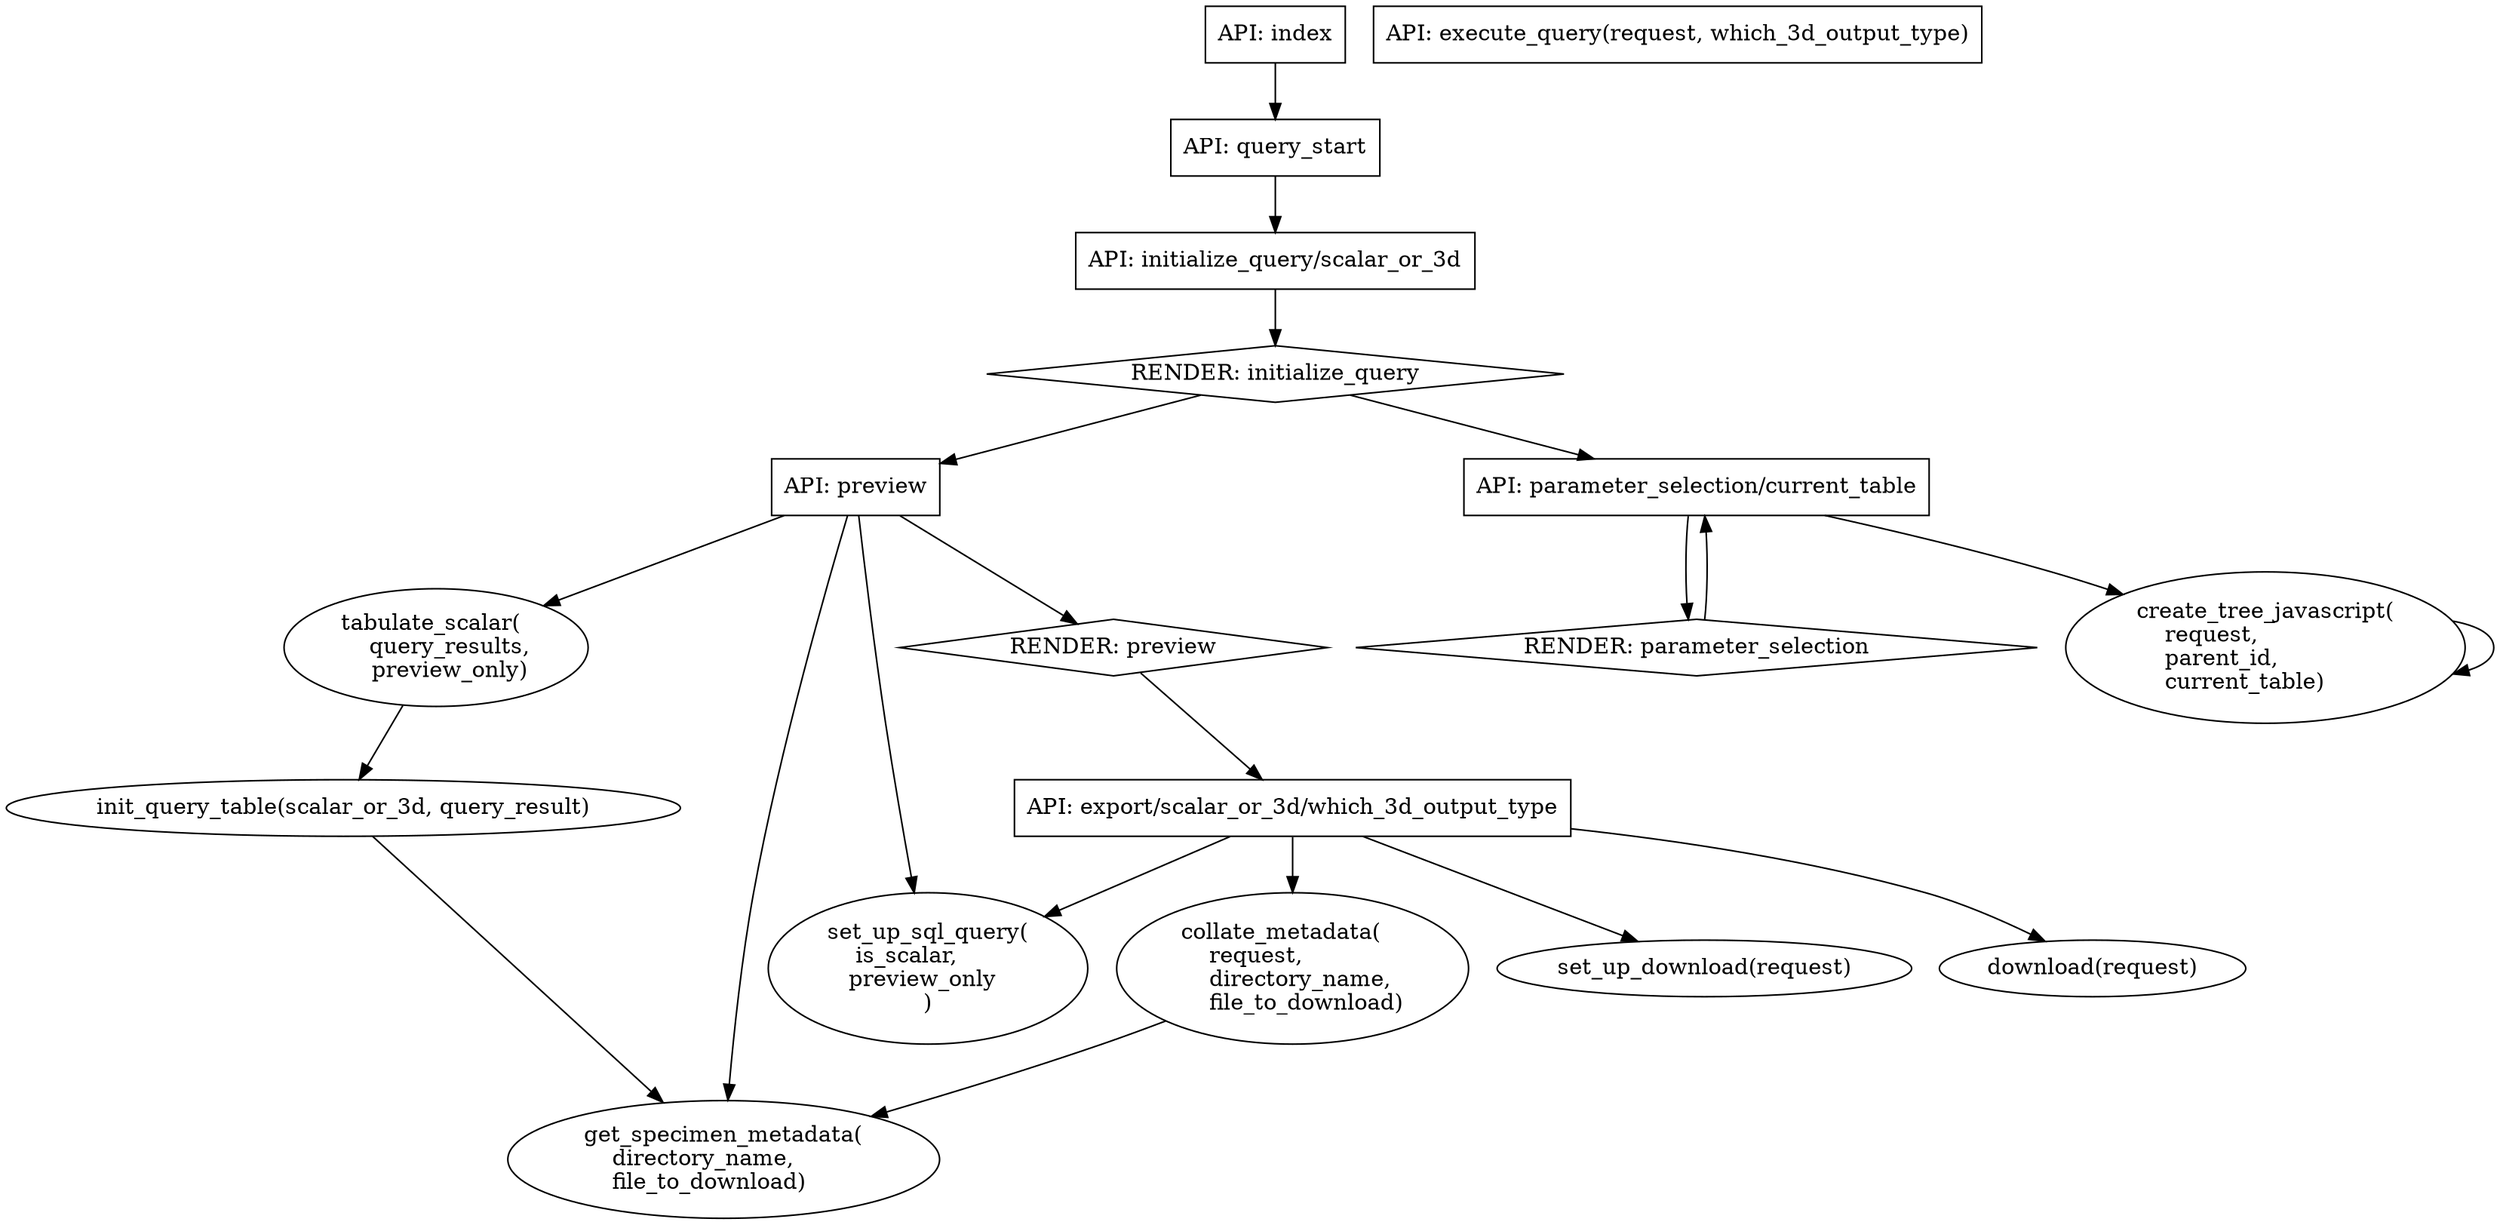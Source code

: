digraph call_graph {
	api_query_start [shape="rectangle" label="API: query_start"]
	collate_metadata [nojustify=true label="collate_metadata(\l    request,\l    directory_name,\l    file_to_download)\l"]
	tabulate_scalar [nojustify=true label="tabulate_scalar(\l    query_results,\l    preview_only)"]
	get_specimen_metadata [nojustify=true label="get_specimen_metadata(\l    directory_name,\l    file_to_download)\l"]
	set_up_sql_query [nojustify=true label="set_up_sql_query(\l    is_scalar,\l   preview_only\l)"]
	api_preview [shape="rectangle" nojustify=true label="API: preview"]
	api_parameter_selection [shape="rectangle" nojustify=true label="API: parameter_selection/current_table"]
	api_initialize_query [shape="rectangle" label="API: initialize_query/scalar_or_3d"]
	api_index [shape="rectangle" label="API: index"]
	export [shape="rectangle" label="API: export/scalar_or_3d/which_3d_output_type"]
	api_execute_query [shape="rectangle" label="API: execute_query(request, which_3d_output_type)"]
	render_initialize_query [label="RENDER: initialize_query" shape="diamond"]
	render_preview [shape="diamond" label="RENDER: preview"]
	render_parameter_selection [shape="diamond" label="RENDER: parameter_selection"]
	create_tree_javascript [nojustify=true label="create_tree_javascript(\n    request,\l    parent_id,\l    current_table)\l"]
	api_index -> api_query_start;
	api_query_start -> api_initialize_query;
 	api_initialize_query -> render_initialize_query; 
 	render_initialize_query -> {api_parameter_selection api_preview};
    api_preview -> {tabulate_scalar set_up_sql_query get_specimen_metadata render_preview}; 
 	render_preview -> export;
 	api_parameter_selection -> {render_parameter_selection create_tree_javascript};
 	render_parameter_selection -> api_parameter_selection;
    create_tree_javascript -> create_tree_javascript;
    export -> {set_up_sql_query collate_metadata "set_up_download(request)" "download(request)"};
    collate_metadata -> get_specimen_metadata;
	/*"query_3d(request, which_3d_output_type)" -> "get_3D_data(request)";
	"query_3d(request, which_3d_output_type)" -> get_specimen_metadata */
    tabulate_scalar -> "init_query_table(scalar_or_3d, query_result)";
	"init_query_table(scalar_or_3d, query_result)" -> get_specimen_metadata;
}